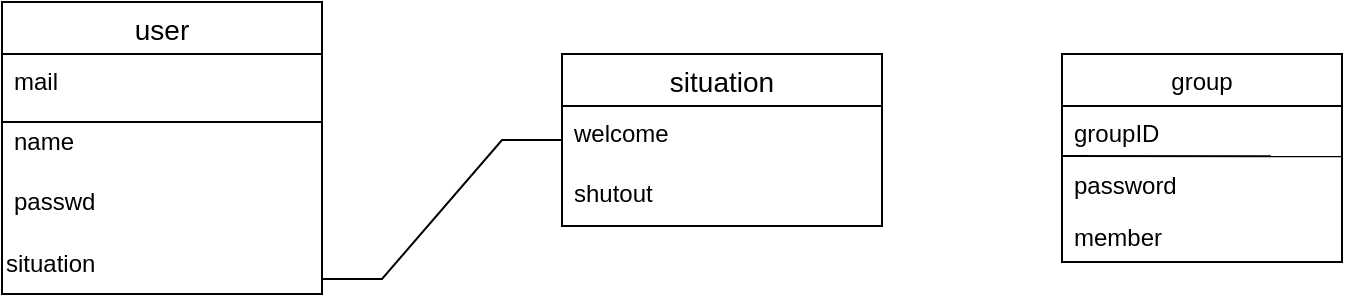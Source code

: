 <mxfile version="20.5.1" type="github" pages="3">
  <diagram id="R2lEEEUBdFMjLlhIrx00" name="データベース">
    <mxGraphModel dx="1120" dy="772" grid="1" gridSize="10" guides="1" tooltips="1" connect="1" arrows="1" fold="1" page="1" pageScale="1" pageWidth="850" pageHeight="1100" math="0" shadow="0" extFonts="Permanent Marker^https://fonts.googleapis.com/css?family=Permanent+Marker">
      <root>
        <mxCell id="0" />
        <mxCell id="1" parent="0" />
        <mxCell id="aj6Kg2OsS2jxbSp1Vwx0-1" value="user" style="swimlane;fontStyle=0;childLayout=stackLayout;horizontal=1;startSize=26;horizontalStack=0;resizeParent=1;resizeParentMax=0;resizeLast=0;collapsible=1;marginBottom=0;align=center;fontSize=14;" parent="1" vertex="1">
          <mxGeometry x="120" y="180" width="160" height="146" as="geometry" />
        </mxCell>
        <mxCell id="aj6Kg2OsS2jxbSp1Vwx0-2" value="mail" style="text;strokeColor=none;fillColor=none;spacingLeft=4;spacingRight=4;overflow=hidden;rotatable=0;points=[[0,0.5],[1,0.5]];portConstraint=eastwest;fontSize=12;" parent="aj6Kg2OsS2jxbSp1Vwx0-1" vertex="1">
          <mxGeometry y="26" width="160" height="30" as="geometry" />
        </mxCell>
        <mxCell id="VBLQJvZVRpHeq1K6qIMy-1" value="" style="endArrow=none;html=1;rounded=0;" parent="aj6Kg2OsS2jxbSp1Vwx0-1" edge="1">
          <mxGeometry relative="1" as="geometry">
            <mxPoint y="60" as="sourcePoint" />
            <mxPoint x="160" y="60" as="targetPoint" />
            <Array as="points">
              <mxPoint x="80" y="60" />
              <mxPoint x="90" y="60" />
            </Array>
          </mxGeometry>
        </mxCell>
        <mxCell id="aj6Kg2OsS2jxbSp1Vwx0-3" value="name" style="text;strokeColor=none;fillColor=none;spacingLeft=4;spacingRight=4;overflow=hidden;rotatable=0;points=[[0,0.5],[1,0.5]];portConstraint=eastwest;fontSize=12;" parent="aj6Kg2OsS2jxbSp1Vwx0-1" vertex="1">
          <mxGeometry y="56" width="160" height="30" as="geometry" />
        </mxCell>
        <mxCell id="aj6Kg2OsS2jxbSp1Vwx0-4" value="passwd" style="text;strokeColor=none;fillColor=none;spacingLeft=4;spacingRight=4;overflow=hidden;rotatable=0;points=[[0,0.5],[1,0.5]];portConstraint=eastwest;fontSize=12;" parent="aj6Kg2OsS2jxbSp1Vwx0-1" vertex="1">
          <mxGeometry y="86" width="160" height="30" as="geometry" />
        </mxCell>
        <mxCell id="aj6Kg2OsS2jxbSp1Vwx0-9" value="situation" style="text;html=1;strokeColor=none;fillColor=none;align=left;verticalAlign=middle;whiteSpace=wrap;rounded=0;" parent="aj6Kg2OsS2jxbSp1Vwx0-1" vertex="1">
          <mxGeometry y="116" width="160" height="30" as="geometry" />
        </mxCell>
        <mxCell id="aj6Kg2OsS2jxbSp1Vwx0-5" value="situation" style="swimlane;fontStyle=0;childLayout=stackLayout;horizontal=1;startSize=26;horizontalStack=0;resizeParent=1;resizeParentMax=0;resizeLast=0;collapsible=1;marginBottom=0;align=center;fontSize=14;" parent="1" vertex="1">
          <mxGeometry x="400" y="206" width="160" height="86" as="geometry" />
        </mxCell>
        <mxCell id="aj6Kg2OsS2jxbSp1Vwx0-6" value="welcome" style="text;strokeColor=none;fillColor=none;spacingLeft=4;spacingRight=4;overflow=hidden;rotatable=0;points=[[0,0.5],[1,0.5]];portConstraint=eastwest;fontSize=12;" parent="aj6Kg2OsS2jxbSp1Vwx0-5" vertex="1">
          <mxGeometry y="26" width="160" height="30" as="geometry" />
        </mxCell>
        <mxCell id="aj6Kg2OsS2jxbSp1Vwx0-7" value="shutout" style="text;strokeColor=none;fillColor=none;spacingLeft=4;spacingRight=4;overflow=hidden;rotatable=0;points=[[0,0.5],[1,0.5]];portConstraint=eastwest;fontSize=12;" parent="aj6Kg2OsS2jxbSp1Vwx0-5" vertex="1">
          <mxGeometry y="56" width="160" height="30" as="geometry" />
        </mxCell>
        <mxCell id="aj6Kg2OsS2jxbSp1Vwx0-11" value="" style="edgeStyle=entityRelationEdgeStyle;fontSize=12;html=1;endArrow=none;rounded=0;exitX=1;exitY=0.75;exitDx=0;exitDy=0;endFill=0;" parent="1" source="aj6Kg2OsS2jxbSp1Vwx0-9" target="aj6Kg2OsS2jxbSp1Vwx0-5" edge="1">
          <mxGeometry width="100" height="100" relative="1" as="geometry">
            <mxPoint x="490" y="340" as="sourcePoint" />
            <mxPoint x="590" y="240" as="targetPoint" />
          </mxGeometry>
        </mxCell>
        <mxCell id="aj6Kg2OsS2jxbSp1Vwx0-12" value="group" style="swimlane;fontStyle=0;childLayout=stackLayout;horizontal=1;startSize=26;fillColor=none;horizontalStack=0;resizeParent=1;resizeParentMax=0;resizeLast=0;collapsible=1;marginBottom=0;" parent="1" vertex="1">
          <mxGeometry x="650" y="206" width="140" height="104" as="geometry" />
        </mxCell>
        <mxCell id="aj6Kg2OsS2jxbSp1Vwx0-13" value="groupID" style="text;strokeColor=none;fillColor=none;align=left;verticalAlign=top;spacingLeft=4;spacingRight=4;overflow=hidden;rotatable=0;points=[[0,0.5],[1,0.5]];portConstraint=eastwest;" parent="aj6Kg2OsS2jxbSp1Vwx0-12" vertex="1">
          <mxGeometry y="26" width="140" height="26" as="geometry" />
        </mxCell>
        <mxCell id="VBLQJvZVRpHeq1K6qIMy-2" value="" style="endArrow=none;html=1;rounded=0;" parent="aj6Kg2OsS2jxbSp1Vwx0-12" edge="1">
          <mxGeometry relative="1" as="geometry">
            <mxPoint y="51" as="sourcePoint" />
            <mxPoint x="140" y="51.13" as="targetPoint" />
          </mxGeometry>
        </mxCell>
        <mxCell id="aj6Kg2OsS2jxbSp1Vwx0-14" value="password" style="text;strokeColor=none;fillColor=none;align=left;verticalAlign=top;spacingLeft=4;spacingRight=4;overflow=hidden;rotatable=0;points=[[0,0.5],[1,0.5]];portConstraint=eastwest;" parent="aj6Kg2OsS2jxbSp1Vwx0-12" vertex="1">
          <mxGeometry y="52" width="140" height="26" as="geometry" />
        </mxCell>
        <mxCell id="aj6Kg2OsS2jxbSp1Vwx0-15" value="member" style="text;strokeColor=none;fillColor=none;align=left;verticalAlign=top;spacingLeft=4;spacingRight=4;overflow=hidden;rotatable=0;points=[[0,0.5],[1,0.5]];portConstraint=eastwest;" parent="aj6Kg2OsS2jxbSp1Vwx0-12" vertex="1">
          <mxGeometry y="78" width="140" height="26" as="geometry" />
        </mxCell>
      </root>
    </mxGraphModel>
  </diagram>
  <diagram id="dUZ0RsoAkltjo2ZorXvp" name="画面設計">
    <mxGraphModel dx="1120" dy="772" grid="1" gridSize="10" guides="1" tooltips="1" connect="1" arrows="1" fold="1" page="1" pageScale="1" pageWidth="827" pageHeight="1169" math="0" shadow="0">
      <root>
        <mxCell id="0" />
        <mxCell id="1" parent="0" />
        <mxCell id="daQx8nhkMeJHNlXXjuKO-1" value="" style="shape=datastore;whiteSpace=wrap;html=1;" parent="1" vertex="1">
          <mxGeometry x="115" y="410" width="60" height="60" as="geometry" />
        </mxCell>
        <mxCell id="daQx8nhkMeJHNlXXjuKO-2" value="" style="shape=actor;whiteSpace=wrap;html=1;" parent="1" vertex="1">
          <mxGeometry x="330" y="280" width="40" height="60" as="geometry" />
        </mxCell>
        <mxCell id="daQx8nhkMeJHNlXXjuKO-3" value="" style="html=1;whiteSpace=wrap;shape=isoCube2;backgroundOutline=1;isoAngle=15;" parent="1" vertex="1">
          <mxGeometry x="500" y="360" width="90" height="100" as="geometry" />
        </mxCell>
        <mxCell id="daQx8nhkMeJHNlXXjuKO-4" value="" style="shape=partialRectangle;whiteSpace=wrap;html=1;bottom=0;right=0;fillColor=none;direction=south;" parent="1" vertex="1">
          <mxGeometry x="55" y="35" width="180" height="130" as="geometry" />
        </mxCell>
        <mxCell id="daQx8nhkMeJHNlXXjuKO-6" value="" style="shape=partialRectangle;whiteSpace=wrap;html=1;bottom=0;right=0;fillColor=none;rotation=-180;direction=south;" parent="1" vertex="1">
          <mxGeometry x="55" y="35" width="180" height="130" as="geometry" />
        </mxCell>
        <mxCell id="vun40w7G6rUacULyIj6T-1" value="" style="shape=partialRectangle;whiteSpace=wrap;html=1;bottom=0;right=0;fillColor=none;rotation=-180;direction=south;" parent="1" vertex="1">
          <mxGeometry x="300" y="35" width="180" height="130" as="geometry" />
        </mxCell>
        <mxCell id="vun40w7G6rUacULyIj6T-2" value="" style="shape=partialRectangle;whiteSpace=wrap;html=1;bottom=0;right=0;fillColor=none;rotation=-180;direction=north;" parent="1" vertex="1">
          <mxGeometry x="300" y="35" width="180" height="130" as="geometry" />
        </mxCell>
      </root>
    </mxGraphModel>
  </diagram>
  <diagram id="kWc-mTNP-SM4K6RoVPDv" name="画面イメージ図">
    <mxGraphModel dx="1120" dy="772" grid="1" gridSize="10" guides="1" tooltips="1" connect="1" arrows="1" fold="1" page="1" pageScale="1" pageWidth="827" pageHeight="1169" math="0" shadow="0">
      <root>
        <mxCell id="0" />
        <mxCell id="1" parent="0" />
        <mxCell id="mq9Kqd4o0ABznLyXdfXC-1" value="つくる画面" style="swimlane;fontStyle=0;childLayout=stackLayout;horizontal=1;startSize=30;horizontalStack=0;resizeParent=1;resizeParentMax=0;resizeLast=0;collapsible=1;marginBottom=0;" vertex="1" parent="1">
          <mxGeometry x="180" y="250" width="140" height="150" as="geometry" />
        </mxCell>
        <mxCell id="mq9Kqd4o0ABznLyXdfXC-2" value="ログイン" style="text;strokeColor=none;fillColor=none;align=left;verticalAlign=middle;spacingLeft=4;spacingRight=4;overflow=hidden;points=[[0,0.5],[1,0.5]];portConstraint=eastwest;rotatable=0;" vertex="1" parent="mq9Kqd4o0ABznLyXdfXC-1">
          <mxGeometry y="30" width="140" height="30" as="geometry" />
        </mxCell>
        <mxCell id="mq9Kqd4o0ABznLyXdfXC-3" value="状態切り替え画面" style="text;strokeColor=none;fillColor=none;align=left;verticalAlign=middle;spacingLeft=4;spacingRight=4;overflow=hidden;points=[[0,0.5],[1,0.5]];portConstraint=eastwest;rotatable=0;" vertex="1" parent="mq9Kqd4o0ABznLyXdfXC-1">
          <mxGeometry y="60" width="140" height="30" as="geometry" />
        </mxCell>
        <mxCell id="mq9Kqd4o0ABznLyXdfXC-4" value="ログアウト" style="text;strokeColor=none;fillColor=none;align=left;verticalAlign=middle;spacingLeft=4;spacingRight=4;overflow=hidden;points=[[0,0.5],[1,0.5]];portConstraint=eastwest;rotatable=0;" vertex="1" parent="mq9Kqd4o0ABznLyXdfXC-1">
          <mxGeometry y="90" width="140" height="30" as="geometry" />
        </mxCell>
        <mxCell id="mq9Kqd4o0ABznLyXdfXC-5" value="Text" style="text;html=1;strokeColor=none;fillColor=none;align=center;verticalAlign=middle;whiteSpace=wrap;rounded=0;" vertex="1" parent="mq9Kqd4o0ABznLyXdfXC-1">
          <mxGeometry y="120" width="140" height="30" as="geometry" />
        </mxCell>
      </root>
    </mxGraphModel>
  </diagram>
</mxfile>
